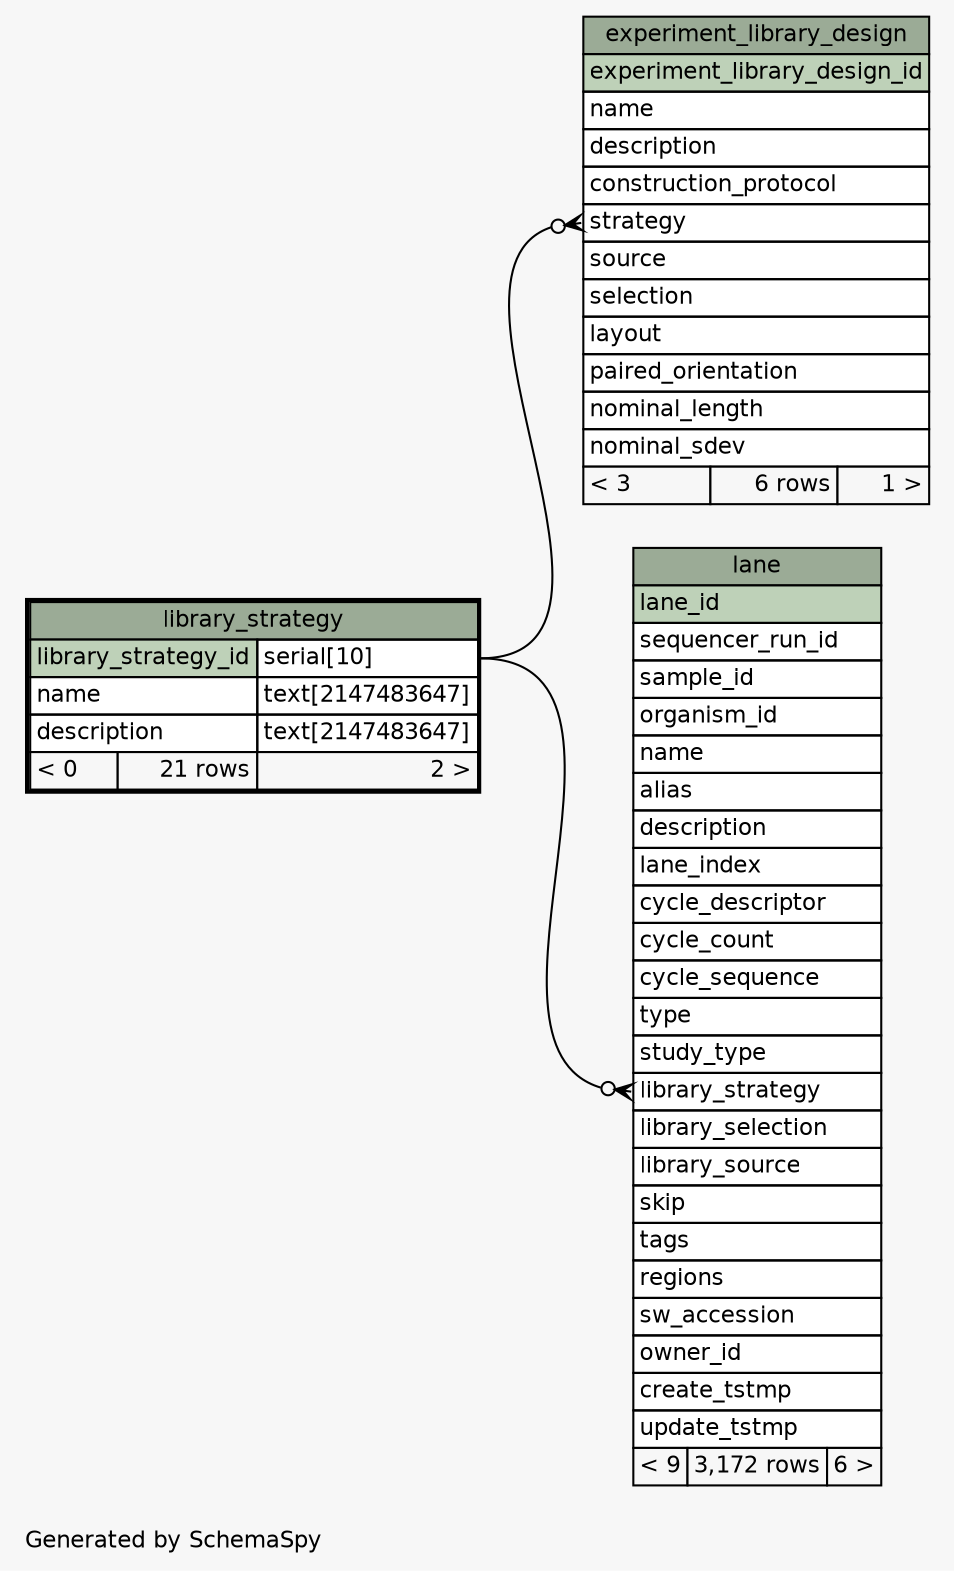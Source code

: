 // dot 2.32.0 on Mac OS X 10.8.3
// SchemaSpy rev 590
digraph "oneDegreeRelationshipsDiagram" {
  graph [
    rankdir="RL"
    bgcolor="#f7f7f7"
    label="\nGenerated by SchemaSpy"
    labeljust="l"
    nodesep="0.18"
    ranksep="0.46"
    fontname="Helvetica"
    fontsize="11"
  ];
  node [
    fontname="Helvetica"
    fontsize="11"
    shape="plaintext"
  ];
  edge [
    arrowsize="0.8"
  ];
  "experiment_library_design":"strategy":w -> "library_strategy":"library_strategy_id.type":e [arrowhead=none dir=back arrowtail=crowodot];
  "lane":"library_strategy":w -> "library_strategy":"library_strategy_id.type":e [arrowhead=none dir=back arrowtail=crowodot];
  "experiment_library_design" [
    label=<
    <TABLE BORDER="0" CELLBORDER="1" CELLSPACING="0" BGCOLOR="#ffffff">
      <TR><TD COLSPAN="3" BGCOLOR="#9bab96" ALIGN="CENTER">experiment_library_design</TD></TR>
      <TR><TD PORT="experiment_library_design_id" COLSPAN="3" BGCOLOR="#bed1b8" ALIGN="LEFT">experiment_library_design_id</TD></TR>
      <TR><TD PORT="name" COLSPAN="3" ALIGN="LEFT">name</TD></TR>
      <TR><TD PORT="description" COLSPAN="3" ALIGN="LEFT">description</TD></TR>
      <TR><TD PORT="construction_protocol" COLSPAN="3" ALIGN="LEFT">construction_protocol</TD></TR>
      <TR><TD PORT="strategy" COLSPAN="3" ALIGN="LEFT">strategy</TD></TR>
      <TR><TD PORT="source" COLSPAN="3" ALIGN="LEFT">source</TD></TR>
      <TR><TD PORT="selection" COLSPAN="3" ALIGN="LEFT">selection</TD></TR>
      <TR><TD PORT="layout" COLSPAN="3" ALIGN="LEFT">layout</TD></TR>
      <TR><TD PORT="paired_orientation" COLSPAN="3" ALIGN="LEFT">paired_orientation</TD></TR>
      <TR><TD PORT="nominal_length" COLSPAN="3" ALIGN="LEFT">nominal_length</TD></TR>
      <TR><TD PORT="nominal_sdev" COLSPAN="3" ALIGN="LEFT">nominal_sdev</TD></TR>
      <TR><TD ALIGN="LEFT" BGCOLOR="#f7f7f7">&lt; 3</TD><TD ALIGN="RIGHT" BGCOLOR="#f7f7f7">6 rows</TD><TD ALIGN="RIGHT" BGCOLOR="#f7f7f7">1 &gt;</TD></TR>
    </TABLE>>
    URL="experiment_library_design.html"
    tooltip="experiment_library_design"
  ];
  "lane" [
    label=<
    <TABLE BORDER="0" CELLBORDER="1" CELLSPACING="0" BGCOLOR="#ffffff">
      <TR><TD COLSPAN="3" BGCOLOR="#9bab96" ALIGN="CENTER">lane</TD></TR>
      <TR><TD PORT="lane_id" COLSPAN="3" BGCOLOR="#bed1b8" ALIGN="LEFT">lane_id</TD></TR>
      <TR><TD PORT="sequencer_run_id" COLSPAN="3" ALIGN="LEFT">sequencer_run_id</TD></TR>
      <TR><TD PORT="sample_id" COLSPAN="3" ALIGN="LEFT">sample_id</TD></TR>
      <TR><TD PORT="organism_id" COLSPAN="3" ALIGN="LEFT">organism_id</TD></TR>
      <TR><TD PORT="name" COLSPAN="3" ALIGN="LEFT">name</TD></TR>
      <TR><TD PORT="alias" COLSPAN="3" ALIGN="LEFT">alias</TD></TR>
      <TR><TD PORT="description" COLSPAN="3" ALIGN="LEFT">description</TD></TR>
      <TR><TD PORT="lane_index" COLSPAN="3" ALIGN="LEFT">lane_index</TD></TR>
      <TR><TD PORT="cycle_descriptor" COLSPAN="3" ALIGN="LEFT">cycle_descriptor</TD></TR>
      <TR><TD PORT="cycle_count" COLSPAN="3" ALIGN="LEFT">cycle_count</TD></TR>
      <TR><TD PORT="cycle_sequence" COLSPAN="3" ALIGN="LEFT">cycle_sequence</TD></TR>
      <TR><TD PORT="type" COLSPAN="3" ALIGN="LEFT">type</TD></TR>
      <TR><TD PORT="study_type" COLSPAN="3" ALIGN="LEFT">study_type</TD></TR>
      <TR><TD PORT="library_strategy" COLSPAN="3" ALIGN="LEFT">library_strategy</TD></TR>
      <TR><TD PORT="library_selection" COLSPAN="3" ALIGN="LEFT">library_selection</TD></TR>
      <TR><TD PORT="library_source" COLSPAN="3" ALIGN="LEFT">library_source</TD></TR>
      <TR><TD PORT="skip" COLSPAN="3" ALIGN="LEFT">skip</TD></TR>
      <TR><TD PORT="tags" COLSPAN="3" ALIGN="LEFT">tags</TD></TR>
      <TR><TD PORT="regions" COLSPAN="3" ALIGN="LEFT">regions</TD></TR>
      <TR><TD PORT="sw_accession" COLSPAN="3" ALIGN="LEFT">sw_accession</TD></TR>
      <TR><TD PORT="owner_id" COLSPAN="3" ALIGN="LEFT">owner_id</TD></TR>
      <TR><TD PORT="create_tstmp" COLSPAN="3" ALIGN="LEFT">create_tstmp</TD></TR>
      <TR><TD PORT="update_tstmp" COLSPAN="3" ALIGN="LEFT">update_tstmp</TD></TR>
      <TR><TD ALIGN="LEFT" BGCOLOR="#f7f7f7">&lt; 9</TD><TD ALIGN="RIGHT" BGCOLOR="#f7f7f7">3,172 rows</TD><TD ALIGN="RIGHT" BGCOLOR="#f7f7f7">6 &gt;</TD></TR>
    </TABLE>>
    URL="lane.html"
    tooltip="lane"
  ];
  "library_strategy" [
    label=<
    <TABLE BORDER="2" CELLBORDER="1" CELLSPACING="0" BGCOLOR="#ffffff">
      <TR><TD COLSPAN="3" BGCOLOR="#9bab96" ALIGN="CENTER">library_strategy</TD></TR>
      <TR><TD PORT="library_strategy_id" COLSPAN="2" BGCOLOR="#bed1b8" ALIGN="LEFT">library_strategy_id</TD><TD PORT="library_strategy_id.type" ALIGN="LEFT">serial[10]</TD></TR>
      <TR><TD PORT="name" COLSPAN="2" ALIGN="LEFT">name</TD><TD PORT="name.type" ALIGN="LEFT">text[2147483647]</TD></TR>
      <TR><TD PORT="description" COLSPAN="2" ALIGN="LEFT">description</TD><TD PORT="description.type" ALIGN="LEFT">text[2147483647]</TD></TR>
      <TR><TD ALIGN="LEFT" BGCOLOR="#f7f7f7">&lt; 0</TD><TD ALIGN="RIGHT" BGCOLOR="#f7f7f7">21 rows</TD><TD ALIGN="RIGHT" BGCOLOR="#f7f7f7">2 &gt;</TD></TR>
    </TABLE>>
    URL="library_strategy.html"
    tooltip="library_strategy"
  ];
}
